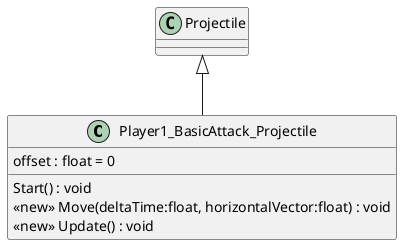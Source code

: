 @startuml
class Player1_BasicAttack_Projectile {
    offset : float = 0
    Start() : void
    <<new>> Move(deltaTime:float, horizontalVector:float) : void
    <<new>> Update() : void
}
Projectile <|-- Player1_BasicAttack_Projectile
@enduml
